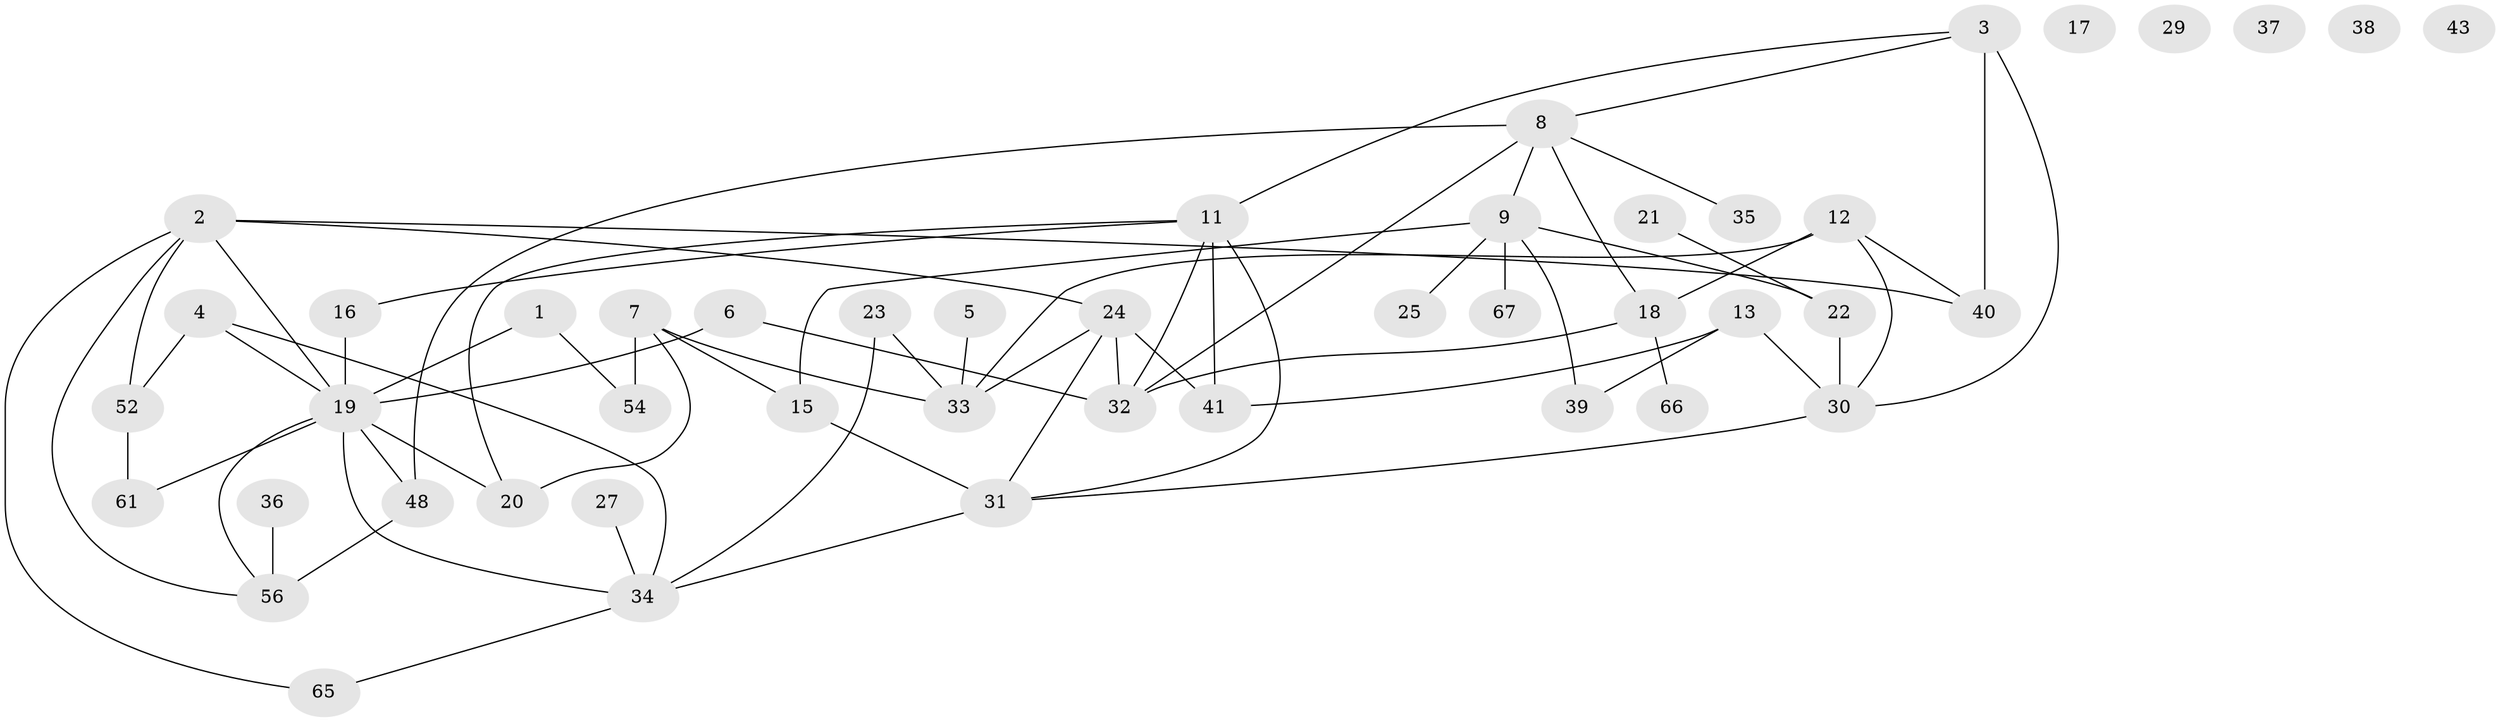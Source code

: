 // Generated by graph-tools (version 1.1) at 2025/23/03/03/25 07:23:28]
// undirected, 46 vertices, 68 edges
graph export_dot {
graph [start="1"]
  node [color=gray90,style=filled];
  1 [super="+26"];
  2 [super="+64"];
  3 [super="+42"];
  4 [super="+10"];
  5;
  6;
  7 [super="+53"];
  8 [super="+45"];
  9 [super="+28"];
  11 [super="+14"];
  12 [super="+62"];
  13 [super="+46"];
  15 [super="+44"];
  16;
  17;
  18;
  19 [super="+68"];
  20;
  21;
  22;
  23;
  24 [super="+60"];
  25;
  27;
  29;
  30 [super="+57"];
  31 [super="+47"];
  32 [super="+55"];
  33 [super="+49"];
  34 [super="+58"];
  35;
  36 [super="+51"];
  37;
  38;
  39;
  40 [super="+50"];
  41 [super="+59"];
  43;
  48;
  52;
  54;
  56 [super="+63"];
  61;
  65;
  66;
  67;
  1 -- 19;
  1 -- 54;
  2 -- 24;
  2 -- 65;
  2 -- 56;
  2 -- 19;
  2 -- 52;
  2 -- 40;
  3 -- 40 [weight=2];
  3 -- 8;
  3 -- 30;
  3 -- 11;
  4 -- 19;
  4 -- 52;
  4 -- 34;
  5 -- 33;
  6 -- 19;
  6 -- 32;
  7 -- 15;
  7 -- 20;
  7 -- 33 [weight=3];
  7 -- 54;
  8 -- 35;
  8 -- 9;
  8 -- 48;
  8 -- 18;
  8 -- 32;
  9 -- 25;
  9 -- 39;
  9 -- 67;
  9 -- 22;
  9 -- 15;
  11 -- 16;
  11 -- 20;
  11 -- 41;
  11 -- 32;
  11 -- 31;
  12 -- 33 [weight=2];
  12 -- 30;
  12 -- 18;
  12 -- 40;
  13 -- 41;
  13 -- 30;
  13 -- 39;
  15 -- 31 [weight=2];
  16 -- 19;
  18 -- 66;
  18 -- 32;
  19 -- 48;
  19 -- 61;
  19 -- 56;
  19 -- 34;
  19 -- 20;
  21 -- 22;
  22 -- 30;
  23 -- 33;
  23 -- 34;
  24 -- 33;
  24 -- 32;
  24 -- 31;
  24 -- 41;
  27 -- 34;
  30 -- 31;
  31 -- 34;
  34 -- 65;
  36 -- 56;
  48 -- 56 [weight=2];
  52 -- 61;
}
